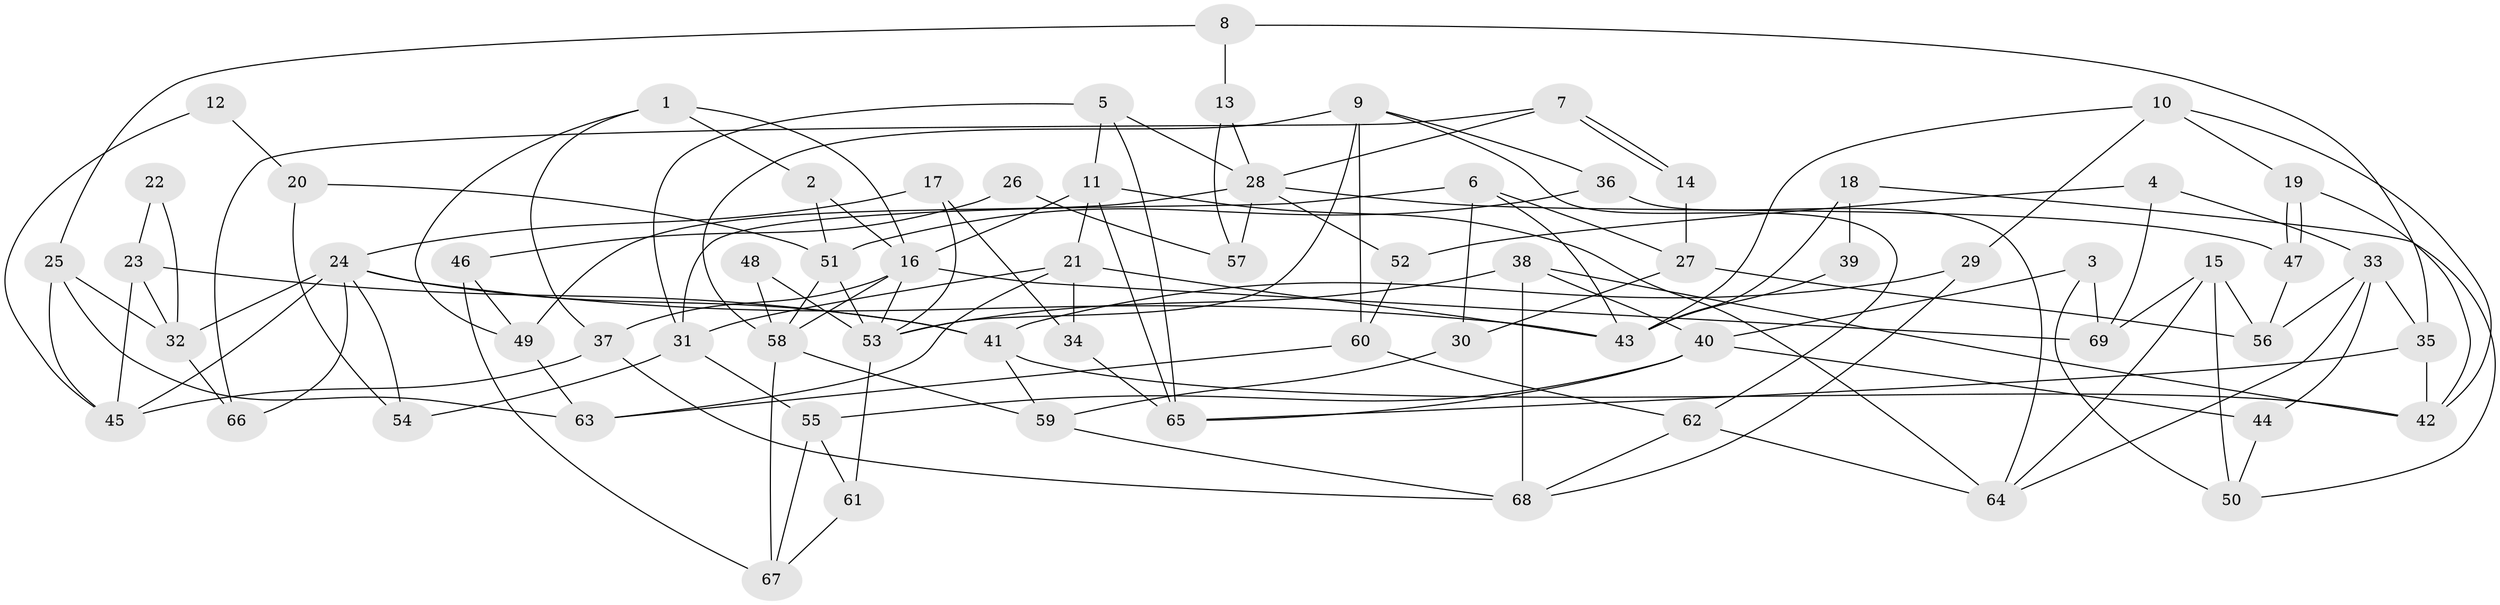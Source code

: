 // coarse degree distribution, {5: 0.1951219512195122, 4: 0.17073170731707318, 6: 0.12195121951219512, 8: 0.04878048780487805, 3: 0.17073170731707318, 7: 0.14634146341463414, 9: 0.04878048780487805, 1: 0.024390243902439025, 2: 0.07317073170731707}
// Generated by graph-tools (version 1.1) at 2025/52/02/27/25 19:52:09]
// undirected, 69 vertices, 138 edges
graph export_dot {
graph [start="1"]
  node [color=gray90,style=filled];
  1;
  2;
  3;
  4;
  5;
  6;
  7;
  8;
  9;
  10;
  11;
  12;
  13;
  14;
  15;
  16;
  17;
  18;
  19;
  20;
  21;
  22;
  23;
  24;
  25;
  26;
  27;
  28;
  29;
  30;
  31;
  32;
  33;
  34;
  35;
  36;
  37;
  38;
  39;
  40;
  41;
  42;
  43;
  44;
  45;
  46;
  47;
  48;
  49;
  50;
  51;
  52;
  53;
  54;
  55;
  56;
  57;
  58;
  59;
  60;
  61;
  62;
  63;
  64;
  65;
  66;
  67;
  68;
  69;
  1 -- 2;
  1 -- 16;
  1 -- 37;
  1 -- 49;
  2 -- 51;
  2 -- 16;
  3 -- 50;
  3 -- 69;
  3 -- 40;
  4 -- 33;
  4 -- 52;
  4 -- 69;
  5 -- 11;
  5 -- 65;
  5 -- 28;
  5 -- 31;
  6 -- 27;
  6 -- 43;
  6 -- 30;
  6 -- 31;
  7 -- 28;
  7 -- 14;
  7 -- 14;
  7 -- 66;
  8 -- 25;
  8 -- 35;
  8 -- 13;
  9 -- 53;
  9 -- 58;
  9 -- 36;
  9 -- 60;
  9 -- 62;
  10 -- 43;
  10 -- 19;
  10 -- 29;
  10 -- 42;
  11 -- 64;
  11 -- 16;
  11 -- 21;
  11 -- 65;
  12 -- 45;
  12 -- 20;
  13 -- 28;
  13 -- 57;
  14 -- 27;
  15 -- 64;
  15 -- 69;
  15 -- 50;
  15 -- 56;
  16 -- 37;
  16 -- 53;
  16 -- 58;
  16 -- 69;
  17 -- 34;
  17 -- 24;
  17 -- 53;
  18 -- 50;
  18 -- 43;
  18 -- 39;
  19 -- 42;
  19 -- 47;
  19 -- 47;
  20 -- 51;
  20 -- 54;
  21 -- 31;
  21 -- 34;
  21 -- 43;
  21 -- 63;
  22 -- 32;
  22 -- 23;
  23 -- 41;
  23 -- 45;
  23 -- 32;
  24 -- 66;
  24 -- 41;
  24 -- 32;
  24 -- 43;
  24 -- 45;
  24 -- 54;
  25 -- 63;
  25 -- 32;
  25 -- 45;
  26 -- 57;
  26 -- 46;
  27 -- 30;
  27 -- 56;
  28 -- 49;
  28 -- 47;
  28 -- 52;
  28 -- 57;
  29 -- 68;
  29 -- 41;
  30 -- 59;
  31 -- 54;
  31 -- 55;
  32 -- 66;
  33 -- 64;
  33 -- 56;
  33 -- 35;
  33 -- 44;
  34 -- 65;
  35 -- 42;
  35 -- 65;
  36 -- 51;
  36 -- 64;
  37 -- 45;
  37 -- 68;
  38 -- 68;
  38 -- 40;
  38 -- 42;
  38 -- 53;
  39 -- 43;
  40 -- 65;
  40 -- 44;
  40 -- 55;
  41 -- 42;
  41 -- 59;
  44 -- 50;
  46 -- 49;
  46 -- 67;
  47 -- 56;
  48 -- 58;
  48 -- 53;
  49 -- 63;
  51 -- 53;
  51 -- 58;
  52 -- 60;
  53 -- 61;
  55 -- 61;
  55 -- 67;
  58 -- 67;
  58 -- 59;
  59 -- 68;
  60 -- 62;
  60 -- 63;
  61 -- 67;
  62 -- 68;
  62 -- 64;
}

